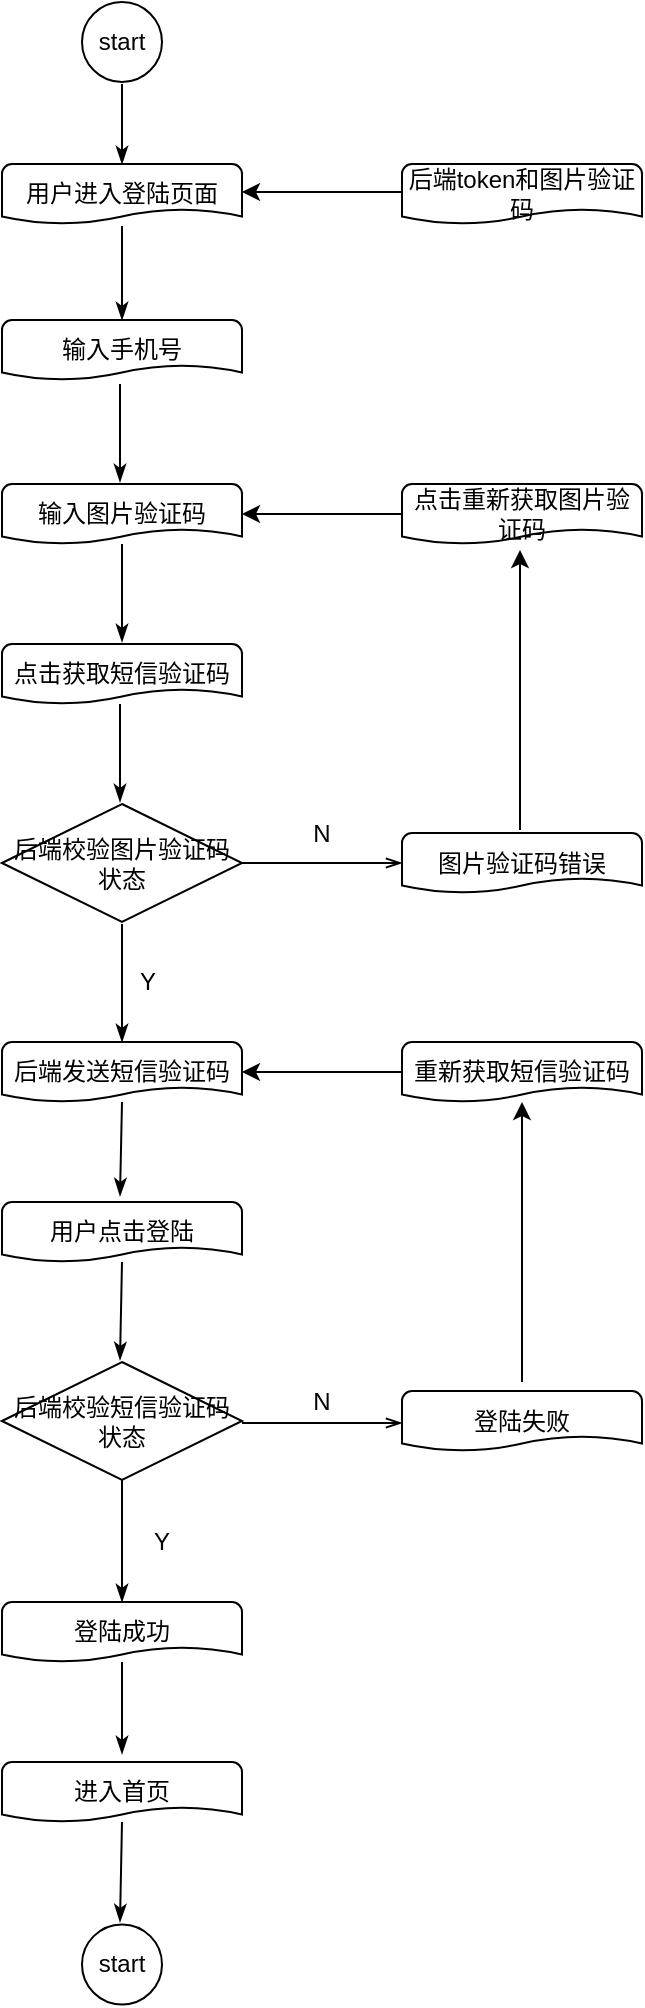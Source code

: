 <mxfile version="11.1.4" type="github"><diagram id="IWtC9ok4KRiTkOazbP-B" name="第 1 页"><mxGraphModel dx="1536" dy="772" grid="1" gridSize="10" guides="1" tooltips="1" connect="1" arrows="1" fold="1" page="1" pageScale="1" pageWidth="827" pageHeight="1169" math="0" shadow="0"><root><mxCell id="0"/><mxCell id="1" parent="0"/><mxCell id="2YcFWB8OPA0jr2bVuPum-1" value="start&lt;br&gt;" style="strokeWidth=1;html=1;shape=mxgraph.flowchart.start_2;whiteSpace=wrap;aspect=fixed;" parent="1" vertex="1"><mxGeometry x="160" y="80" width="40" height="40" as="geometry"/></mxCell><mxCell id="2YcFWB8OPA0jr2bVuPum-2" value="用户进入登陆页面" style="strokeWidth=1;html=1;shape=mxgraph.flowchart.document2;whiteSpace=wrap;size=0.25;" parent="1" vertex="1"><mxGeometry x="120" y="161" width="120" height="30" as="geometry"/></mxCell><mxCell id="2YcFWB8OPA0jr2bVuPum-4" value="输入手机号" style="strokeWidth=1;html=1;shape=mxgraph.flowchart.document2;whiteSpace=wrap;size=0.25;" parent="1" vertex="1"><mxGeometry x="120" y="239" width="120" height="30" as="geometry"/></mxCell><mxCell id="2YcFWB8OPA0jr2bVuPum-5" value="&lt;span style=&quot;white-space: normal&quot;&gt;输入图片验证码&lt;/span&gt;" style="strokeWidth=1;html=1;shape=mxgraph.flowchart.document2;whiteSpace=wrap;size=0.25;" parent="1" vertex="1"><mxGeometry x="120" y="321" width="120" height="30" as="geometry"/></mxCell><mxCell id="2YcFWB8OPA0jr2bVuPum-6" value="点击获取短信验证码" style="strokeWidth=1;html=1;shape=mxgraph.flowchart.document2;whiteSpace=wrap;size=0.25;" parent="1" vertex="1"><mxGeometry x="120" y="401" width="120" height="30" as="geometry"/></mxCell><mxCell id="2YcFWB8OPA0jr2bVuPum-9" value="后端校验图片验证码状态" style="strokeWidth=1;html=1;shape=mxgraph.flowchart.decision;whiteSpace=wrap;" parent="1" vertex="1"><mxGeometry x="120" y="481" width="120" height="59" as="geometry"/></mxCell><mxCell id="2YcFWB8OPA0jr2bVuPum-11" value="后端发送短信验证码" style="strokeWidth=1;html=1;shape=mxgraph.flowchart.document2;whiteSpace=wrap;size=0.25;" parent="1" vertex="1"><mxGeometry x="120" y="600" width="120" height="30" as="geometry"/></mxCell><mxCell id="2YcFWB8OPA0jr2bVuPum-12" value="用户点击登陆" style="strokeWidth=1;html=1;shape=mxgraph.flowchart.document2;whiteSpace=wrap;size=0.25;" parent="1" vertex="1"><mxGeometry x="120" y="680" width="120" height="30" as="geometry"/></mxCell><mxCell id="2YcFWB8OPA0jr2bVuPum-14" value="后端校验短信验证码状态" style="strokeWidth=1;html=1;shape=mxgraph.flowchart.decision;whiteSpace=wrap;" parent="1" vertex="1"><mxGeometry x="120" y="760" width="120" height="59" as="geometry"/></mxCell><mxCell id="2YcFWB8OPA0jr2bVuPum-15" value="登陆成功" style="strokeWidth=1;html=1;shape=mxgraph.flowchart.document2;whiteSpace=wrap;size=0.25;" parent="1" vertex="1"><mxGeometry x="120" y="880" width="120" height="30" as="geometry"/></mxCell><mxCell id="2YcFWB8OPA0jr2bVuPum-16" value="进入首页" style="strokeWidth=1;html=1;shape=mxgraph.flowchart.document2;whiteSpace=wrap;size=0.25;" parent="1" vertex="1"><mxGeometry x="120" y="960" width="120" height="30" as="geometry"/></mxCell><mxCell id="2YcFWB8OPA0jr2bVuPum-18" value="start&lt;br&gt;" style="strokeWidth=1;html=1;shape=mxgraph.flowchart.start_2;whiteSpace=wrap;aspect=fixed;" parent="1" vertex="1"><mxGeometry x="160" y="1041.2" width="40" height="40" as="geometry"/></mxCell><mxCell id="2YcFWB8OPA0jr2bVuPum-19" value="图片验证码错误" style="strokeWidth=1;html=1;shape=mxgraph.flowchart.document2;whiteSpace=wrap;size=0.25;" parent="1" vertex="1"><mxGeometry x="320" y="495.5" width="120" height="30" as="geometry"/></mxCell><mxCell id="2YcFWB8OPA0jr2bVuPum-27" value="" style="endArrow=classicThin;html=1;endFill=1;entryX=0.5;entryY=0;entryDx=0;entryDy=0;" parent="1" target="2YcFWB8OPA0jr2bVuPum-4" edge="1"><mxGeometry width="50" height="50" relative="1" as="geometry"><mxPoint x="180" y="192" as="sourcePoint"/><mxPoint x="180" y="232" as="targetPoint"/></mxGeometry></mxCell><mxCell id="2YcFWB8OPA0jr2bVuPum-31" value="" style="endArrow=classicThin;html=1;endFill=1;" parent="1" edge="1"><mxGeometry width="50" height="50" relative="1" as="geometry"><mxPoint x="180" y="121" as="sourcePoint"/><mxPoint x="180" y="161" as="targetPoint"/></mxGeometry></mxCell><mxCell id="2YcFWB8OPA0jr2bVuPum-32" value="" style="endArrow=classicThin;html=1;endFill=1;exitX=0.5;exitY=1;exitDx=0;exitDy=0;exitPerimeter=0;entryX=0.5;entryY=0;entryDx=0;entryDy=0;" parent="1" source="2YcFWB8OPA0jr2bVuPum-14" target="2YcFWB8OPA0jr2bVuPum-15" edge="1"><mxGeometry width="50" height="50" relative="1" as="geometry"><mxPoint x="180" y="830" as="sourcePoint"/><mxPoint x="180" y="870" as="targetPoint"/></mxGeometry></mxCell><mxCell id="2YcFWB8OPA0jr2bVuPum-33" value="" style="endArrow=classicThin;html=1;endFill=1;exitX=0.5;exitY=1;exitDx=0;exitDy=0;" parent="1" source="2YcFWB8OPA0jr2bVuPum-12" edge="1"><mxGeometry width="50" height="50" relative="1" as="geometry"><mxPoint x="179" y="719" as="sourcePoint"/><mxPoint x="179" y="759" as="targetPoint"/></mxGeometry></mxCell><mxCell id="2YcFWB8OPA0jr2bVuPum-34" value="" style="endArrow=classicThin;html=1;endFill=1;exitX=0.5;exitY=1;exitDx=0;exitDy=0;" parent="1" source="2YcFWB8OPA0jr2bVuPum-11" edge="1"><mxGeometry width="50" height="50" relative="1" as="geometry"><mxPoint x="179" y="637" as="sourcePoint"/><mxPoint x="179" y="677" as="targetPoint"/></mxGeometry></mxCell><mxCell id="2YcFWB8OPA0jr2bVuPum-35" value="" style="endArrow=classicThin;html=1;endFill=1;entryX=0.5;entryY=0;entryDx=0;entryDy=0;" parent="1" target="2YcFWB8OPA0jr2bVuPum-11" edge="1"><mxGeometry width="50" height="50" relative="1" as="geometry"><mxPoint x="180" y="541" as="sourcePoint"/><mxPoint x="180" y="581" as="targetPoint"/></mxGeometry></mxCell><mxCell id="2YcFWB8OPA0jr2bVuPum-36" value="" style="endArrow=classicThin;html=1;endFill=1;" parent="1" edge="1"><mxGeometry width="50" height="50" relative="1" as="geometry"><mxPoint x="179" y="431" as="sourcePoint"/><mxPoint x="179" y="480" as="targetPoint"/></mxGeometry></mxCell><mxCell id="2YcFWB8OPA0jr2bVuPum-37" value="" style="endArrow=classicThin;html=1;endFill=1;" parent="1" edge="1"><mxGeometry width="50" height="50" relative="1" as="geometry"><mxPoint x="180" y="351" as="sourcePoint"/><mxPoint x="180" y="400" as="targetPoint"/></mxGeometry></mxCell><mxCell id="2YcFWB8OPA0jr2bVuPum-38" value="" style="endArrow=classicThin;html=1;endFill=1;" parent="1" edge="1"><mxGeometry width="50" height="50" relative="1" as="geometry"><mxPoint x="179" y="271" as="sourcePoint"/><mxPoint x="179" y="320" as="targetPoint"/><Array as="points"><mxPoint x="179" y="290"/></Array></mxGeometry></mxCell><mxCell id="2YcFWB8OPA0jr2bVuPum-39" value="" style="endArrow=classicThin;html=1;endFill=1;exitX=0.5;exitY=1;exitDx=0;exitDy=0;" parent="1" source="2YcFWB8OPA0jr2bVuPum-16" edge="1"><mxGeometry width="50" height="50" relative="1" as="geometry"><mxPoint x="179" y="996" as="sourcePoint"/><mxPoint x="179" y="1040" as="targetPoint"/></mxGeometry></mxCell><mxCell id="2YcFWB8OPA0jr2bVuPum-40" value="" style="endArrow=classicThin;html=1;endFill=1;exitX=0.5;exitY=1;exitDx=0;exitDy=0;" parent="1" source="2YcFWB8OPA0jr2bVuPum-15" edge="1"><mxGeometry width="50" height="50" relative="1" as="geometry"><mxPoint x="180" y="916" as="sourcePoint"/><mxPoint x="180" y="956" as="targetPoint"/></mxGeometry></mxCell><mxCell id="2YcFWB8OPA0jr2bVuPum-41" value="登陆失败" style="strokeWidth=1;html=1;shape=mxgraph.flowchart.document2;whiteSpace=wrap;size=0.25;" parent="1" vertex="1"><mxGeometry x="320" y="774.5" width="120" height="30" as="geometry"/></mxCell><mxCell id="2YcFWB8OPA0jr2bVuPum-42" value="" style="endArrow=openThin;html=1;endFill=0;" parent="1" edge="1"><mxGeometry width="50" height="50" relative="1" as="geometry"><mxPoint x="240" y="510.5" as="sourcePoint"/><mxPoint x="320" y="510.5" as="targetPoint"/></mxGeometry></mxCell><mxCell id="2YcFWB8OPA0jr2bVuPum-43" value="" style="endArrow=openThin;html=1;endFill=0;" parent="1" edge="1"><mxGeometry width="50" height="50" relative="1" as="geometry"><mxPoint x="240" y="790.5" as="sourcePoint"/><mxPoint x="320" y="790.5" as="targetPoint"/></mxGeometry></mxCell><mxCell id="2YcFWB8OPA0jr2bVuPum-44" value="点击重新获取图片验证码" style="strokeWidth=1;html=1;shape=mxgraph.flowchart.document2;whiteSpace=wrap;size=0.25;" parent="1" vertex="1"><mxGeometry x="320" y="321" width="120" height="30" as="geometry"/></mxCell><mxCell id="2YcFWB8OPA0jr2bVuPum-45" value="重新获取短信验证码" style="strokeWidth=1;html=1;shape=mxgraph.flowchart.document2;whiteSpace=wrap;size=0.25;" parent="1" vertex="1"><mxGeometry x="320" y="600" width="120" height="30" as="geometry"/></mxCell><mxCell id="2YcFWB8OPA0jr2bVuPum-46" value="" style="endArrow=classic;html=1;entryX=0.5;entryY=1;entryDx=0;entryDy=0;" parent="1" target="2YcFWB8OPA0jr2bVuPum-45" edge="1"><mxGeometry width="50" height="50" relative="1" as="geometry"><mxPoint x="380" y="770" as="sourcePoint"/><mxPoint x="410" y="720" as="targetPoint"/></mxGeometry></mxCell><mxCell id="2YcFWB8OPA0jr2bVuPum-47" value="" style="endArrow=classic;html=1;entryX=0.5;entryY=1;entryDx=0;entryDy=0;" parent="1" edge="1"><mxGeometry width="50" height="50" relative="1" as="geometry"><mxPoint x="379" y="494" as="sourcePoint"/><mxPoint x="379" y="354" as="targetPoint"/></mxGeometry></mxCell><mxCell id="2YcFWB8OPA0jr2bVuPum-48" value="" style="endArrow=classic;html=1;exitX=0;exitY=0.5;exitDx=0;exitDy=0;" parent="1" source="2YcFWB8OPA0jr2bVuPum-44" edge="1"><mxGeometry width="50" height="50" relative="1" as="geometry"><mxPoint x="310" y="336" as="sourcePoint"/><mxPoint x="240" y="336" as="targetPoint"/></mxGeometry></mxCell><mxCell id="2YcFWB8OPA0jr2bVuPum-49" value="" style="endArrow=classic;html=1;exitX=0;exitY=0.5;exitDx=0;exitDy=0;" parent="1" edge="1"><mxGeometry width="50" height="50" relative="1" as="geometry"><mxPoint x="320" y="615" as="sourcePoint"/><mxPoint x="240" y="615" as="targetPoint"/></mxGeometry></mxCell><mxCell id="2YcFWB8OPA0jr2bVuPum-50" value="N" style="text;html=1;strokeColor=none;fillColor=none;align=center;verticalAlign=middle;whiteSpace=wrap;rounded=0;" parent="1" vertex="1"><mxGeometry x="260" y="769.5" width="40" height="20" as="geometry"/></mxCell><mxCell id="2YcFWB8OPA0jr2bVuPum-51" value="Y" style="text;html=1;strokeColor=none;fillColor=none;align=center;verticalAlign=middle;whiteSpace=wrap;rounded=0;" parent="1" vertex="1"><mxGeometry x="180" y="839.5" width="40" height="20" as="geometry"/></mxCell><mxCell id="2YcFWB8OPA0jr2bVuPum-52" value="N" style="text;html=1;strokeColor=none;fillColor=none;align=center;verticalAlign=middle;whiteSpace=wrap;rounded=0;" parent="1" vertex="1"><mxGeometry x="260" y="485.5" width="40" height="20" as="geometry"/></mxCell><mxCell id="2YcFWB8OPA0jr2bVuPum-53" value="Y" style="text;html=1;strokeColor=none;fillColor=none;align=center;verticalAlign=middle;whiteSpace=wrap;rounded=0;" parent="1" vertex="1"><mxGeometry x="173" y="560" width="40" height="20" as="geometry"/></mxCell><mxCell id="78iXK0RBYdb1Jm45E7ZR-1" value="后端token和图片验证码" style="strokeWidth=1;html=1;shape=mxgraph.flowchart.document2;whiteSpace=wrap;size=0.25;" vertex="1" parent="1"><mxGeometry x="320" y="161" width="120" height="30" as="geometry"/></mxCell><mxCell id="78iXK0RBYdb1Jm45E7ZR-2" value="" style="endArrow=classic;html=1;exitX=0;exitY=0.5;exitDx=0;exitDy=0;" edge="1" parent="1"><mxGeometry width="50" height="50" relative="1" as="geometry"><mxPoint x="320" y="175" as="sourcePoint"/><mxPoint x="240" y="175" as="targetPoint"/></mxGeometry></mxCell></root></mxGraphModel></diagram></mxfile>